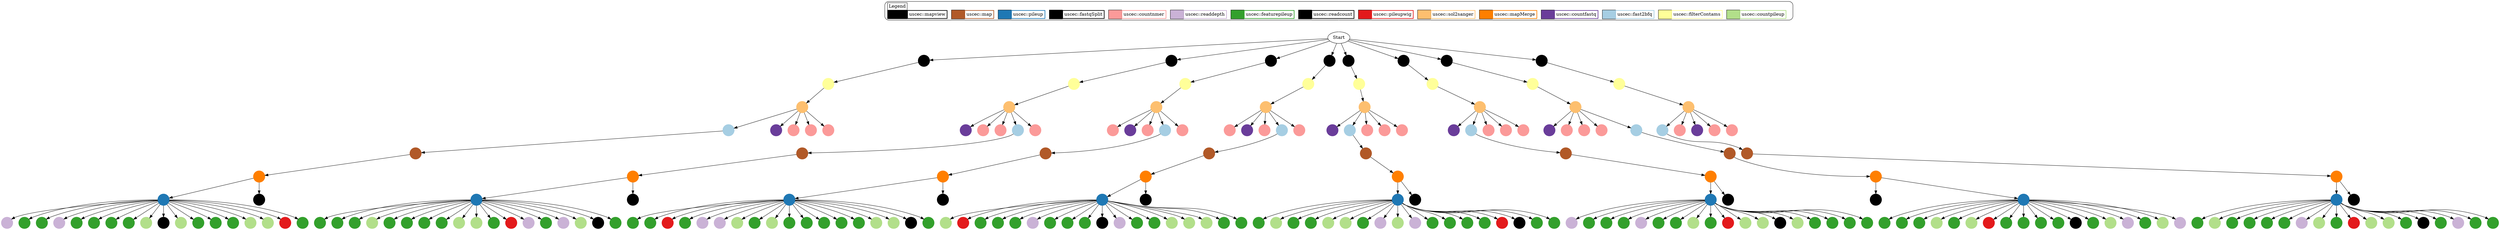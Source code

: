digraph g {
"fast2bfq_s_8_sequence.1.nocontam.fastq" [shape = "circle" style="filled" colorscheme="paired12" color=1 label = ""];
"pileup_ResultCount_300ABCAAXX_s_5.map" [shape = "circle" style="filled" colorscheme="paired12" color=2 label = ""];
"countpileup_ResultCount_300ABCAAXX_s_2.pileup.gz-chonly" [shape = "circle" style="filled" colorscheme="paired12" color=3 label = ""];
"pileup_ResultCount_300ABCAAXX_s_8.map" [shape = "circle" style="filled" colorscheme="paired12" color=2 label = ""];
"featurepileup_300ABCAAXX8kg-exon11000" [shape = "circle" style="filled" colorscheme="paired12" color=4 label = ""];
"featurepileup_300ABCAAXX6Ku2008-Ring1B11000" [shape = "circle" style="filled" colorscheme="paired12" color=4 label = ""];
"countnmer_300ABCAAXX83" [shape = "circle" style="filled" colorscheme="paired12" color=5 label = ""];
"featurepileup_300ABCAAXX3kim2007-ctcf11000" [shape = "circle" style="filled" colorscheme="paired12" color=4 label = ""];
"featurepileup_300ABCAAXX5kim2007-ctcf11000" [shape = "circle" style="filled" colorscheme="paired12" color=4 label = ""];
"pileupwig_300ABCAAXX21600" [shape = "circle" style="filled" colorscheme="paired12" color=6 label = ""];
"sol2sanger_s_8_sequence.1.nocontam.txt" [shape = "circle" style="filled" colorscheme="paired12" color=7 label = ""];
"mapMerge_300ABCAAXX5" [shape = "circle" style="filled" colorscheme="paired12" color=8 label = ""];
"readdepth_300ABCAAXX115000" [shape = "circle" style="filled" colorscheme="paired12" color=9 label = ""];
"featurepileup_300ABCAAXX4Ku2008-Ring1B11000" [shape = "circle" style="filled" colorscheme="paired12" color=4 label = ""];
"countfastq_300ABCAAXX8" [shape = "circle" style="filled" colorscheme="paired12" color=10 label = ""];
"featurepileup_300ABCAAXX5kg-tssNoncgi11000" [shape = "circle" style="filled" colorscheme="paired12" color=4 label = ""];
"filterContams_s_2_sequence.1.txt" [shape = "circle" style="filled" colorscheme="paired12" color=11 label = ""];
"readdepth_300ABCAAXX705000" [shape = "circle" style="filled" colorscheme="paired12" color=9 label = ""];
"map_s_4_sequence.1.nocontam.bfq" [shape = "circle" style="filled" colorscheme="paired12" color=12 label = ""];
"fast2bfq_s_7_sequence.1.nocontam.fastq" [shape = "circle" style="filled" colorscheme="paired12" color=1 label = ""];
"countfastq_300ABCAAXX5" [shape = "circle" style="filled" colorscheme="paired12" color=10 label = ""];
"featurepileup_300ABCAAXX3Ku2008-Ring1B11000" [shape = "circle" style="filled" colorscheme="paired12" color=4 label = ""];
"countnmer_300ABCAAXX53" [shape = "circle" style="filled" colorscheme="paired12" color=5 label = ""];
"filterContams_s_6_sequence.1.txt" [shape = "circle" style="filled" colorscheme="paired12" color=11 label = ""];
"countnmer_300ABCAAXX23" [shape = "circle" style="filled" colorscheme="paired12" color=5 label = ""];
"featurepileup_300ABCAAXX6TJGG-exonNoTss11000" [shape = "circle" style="filled" colorscheme="paired12" color=4 label = ""];
"featurepileup_300ABCAAXX6kg-tssCgi11000" [shape = "circle" style="filled" colorscheme="paired12" color=4 label = ""];
"countnmer_300ABCAAXX310" [shape = "circle" style="filled" colorscheme="paired12" color=5 label = ""];
"countfastq_300ABCAAXX6" [shape = "circle" style="filled" colorscheme="paired12" color=10 label = ""];
"countpileup_ResultCount_300ABCAAXX_s_6.pileup.gz-cgonly" [shape = "circle" style="filled" colorscheme="paired12" color=3 label = ""];
"fastqSpit_s_7_sequence.txt" [shape = "circle" style="filled" colorscheme="paired12" color=13 label = ""];
"featurepileup_300ABCAAXX5TJGG-exonNoTss11000" [shape = "circle" style="filled" colorscheme="paired12" color=4 label = ""];
"featurepileup_300ABCAAXX6kim2007-ctcf11000" [shape = "circle" style="filled" colorscheme="paired12" color=4 label = ""];
"fastqSpit_s_5_sequence.txt" [shape = "circle" style="filled" colorscheme="paired12" color=13 label = ""];
"countpileup_ResultCount_300ABCAAXX_s_8.pileup.gz-refComposition" [shape = "circle" style="filled" colorscheme="paired12" color=3 label = ""];
"countpileup_ResultCount_300ABCAAXX_s_5.pileup.gz-refComposition" [shape = "circle" style="filled" colorscheme="paired12" color=3 label = ""];
"countnmer_300ABCAAXX55" [shape = "circle" style="filled" colorscheme="paired12" color=5 label = ""];
"map_s_8_sequence.1.nocontam.bfq" [shape = "circle" style="filled" colorscheme="paired12" color=12 label = ""];
"countpileup_ResultCount_300ABCAAXX_s_4.pileup.gz-refComposition" [shape = "circle" style="filled" colorscheme="paired12" color=3 label = ""];
"mapview_ResultCount_300ABCAAXX_s_8.map" [shape = "circle" style="filled" colorscheme="paired12" color=14 label = ""];
"featurepileup_300ABCAAXX7kg-exon11000" [shape = "circle" style="filled" colorscheme="paired12" color=4 label = ""];
"fastqSpit_s_3_sequence.txt" [shape = "circle" style="filled" colorscheme="paired12" color=13 label = ""];
"featurepileup_300ABCAAXX1kim2007-ctcf11000" [shape = "circle" style="filled" colorscheme="paired12" color=4 label = ""];
"countpileup_ResultCount_300ABCAAXX_s_6.pileup.gz-refComposition" [shape = "circle" style="filled" colorscheme="paired12" color=3 label = ""];
"featurepileup_300ABCAAXX1kg-exon11000" [shape = "circle" style="filled" colorscheme="paired12" color=4 label = ""];
"featurepileup_300ABCAAXX7kg-tssNoncgi11000" [shape = "circle" style="filled" colorscheme="paired12" color=4 label = ""];
"featurepileup_300ABCAAXX8RepeatMaskerSINE11000" [shape = "circle" style="filled" colorscheme="paired12" color=4 label = ""];
"featurepileup_300ABCAAXX4guelen2008-LADs11000" [shape = "circle" style="filled" colorscheme="paired12" color=4 label = ""];
"featurepileup_300ABCAAXX1Ku2008-H3K2711000" [shape = "circle" style="filled" colorscheme="paired12" color=4 label = ""];
"pileupwig_300ABCAAXX61600" [shape = "circle" style="filled" colorscheme="paired12" color=6 label = ""];
"map_s_3_sequence.1.nocontam.bfq" [shape = "circle" style="filled" colorscheme="paired12" color=12 label = ""];
"filterContams_s_5_sequence.1.txt" [shape = "circle" style="filled" colorscheme="paired12" color=11 label = ""];
"countfastq_300ABCAAXX2" [shape = "circle" style="filled" colorscheme="paired12" color=10 label = ""];
"featurepileup_300ABCAAXX4kg-tssNoncgi11000" [shape = "circle" style="filled" colorscheme="paired12" color=4 label = ""];
"readdepth_300ABCAAXX105000" [shape = "circle" style="filled" colorscheme="paired12" color=9 label = ""];
"mapMerge_300ABCAAXX6" [shape = "circle" style="filled" colorscheme="paired12" color=8 label = ""];
"countnmer_300ABCAAXX85" [shape = "circle" style="filled" colorscheme="paired12" color=5 label = ""];
"pileup_ResultCount_300ABCAAXX_s_1.map" [shape = "circle" style="filled" colorscheme="paired12" color=2 label = ""];
"featurepileup_300ABCAAXX5Ku2008-H3K2711000" [shape = "circle" style="filled" colorscheme="paired12" color=4 label = ""];
"featurepileup_300ABCAAXX6kg-tssNoncgi11000" [shape = "circle" style="filled" colorscheme="paired12" color=4 label = ""];
"featurepileup_300ABCAAXX8kim2007-ctcf11000" [shape = "circle" style="filled" colorscheme="paired12" color=4 label = ""];
"featurepileup_300ABCAAXX1RepeatMaskerLINE11000" [shape = "circle" style="filled" colorscheme="paired12" color=4 label = ""];
"countfastq_300ABCAAXX1" [shape = "circle" style="filled" colorscheme="paired12" color=10 label = ""];
"pileupwig_300ABCAAXX31600" [shape = "circle" style="filled" colorscheme="paired12" color=6 label = ""];
"featurepileup_300ABCAAXX5RepeatMaskerLINE11000" [shape = "circle" style="filled" colorscheme="paired12" color=4 label = ""];
"map_s_7_sequence.1.nocontam.bfq" [shape = "circle" style="filled" colorscheme="paired12" color=12 label = ""];
"featurepileup_300ABCAAXX8kg-tssCgi11000" [shape = "circle" style="filled" colorscheme="paired12" color=4 label = ""];
"countpileup_ResultCount_300ABCAAXX_s_4.pileup.gz-chonly" [shape = "circle" style="filled" colorscheme="paired12" color=3 label = ""];
"countfastq_300ABCAAXX3" [shape = "circle" style="filled" colorscheme="paired12" color=10 label = ""];
"mapview_ResultCount_300ABCAAXX_s_5.map" [shape = "circle" style="filled" colorscheme="paired12" color=14 label = ""];
"countfastq_300ABCAAXX4" [shape = "circle" style="filled" colorscheme="paired12" color=10 label = ""];
"featurepileup_300ABCAAXX2kg-tssCgi11000" [shape = "circle" style="filled" colorscheme="paired12" color=4 label = ""];
"featurepileup_300ABCAAXX5kg-exon11000" [shape = "circle" style="filled" colorscheme="paired12" color=4 label = ""];
"featurepileup_300ABCAAXX3kg-tssNoncgi11000" [shape = "circle" style="filled" colorscheme="paired12" color=4 label = ""];
"pileup_ResultCount_300ABCAAXX_s_7.map" [shape = "circle" style="filled" colorscheme="paired12" color=2 label = ""];
"readdepth_300ABCAAXX715000" [shape = "circle" style="filled" colorscheme="paired12" color=9 label = ""];
"pileup_ResultCount_300ABCAAXX_s_2.map" [shape = "circle" style="filled" colorscheme="paired12" color=2 label = ""];
"fast2bfq_s_5_sequence.1.nocontam.fastq" [shape = "circle" style="filled" colorscheme="paired12" color=1 label = ""];
"sol2sanger_s_5_sequence.1.nocontam.txt" [shape = "circle" style="filled" colorscheme="paired12" color=7 label = ""];
"featurepileup_300ABCAAXX8guelen2008-LADs11000" [shape = "circle" style="filled" colorscheme="paired12" color=4 label = ""];
"countnmer_300ABCAAXX610" [shape = "circle" style="filled" colorscheme="paired12" color=5 label = ""];
"featurepileup_300ABCAAXX5kg-tssCgi11000" [shape = "circle" style="filled" colorscheme="paired12" color=4 label = ""];
"readdepth_300ABCAAXX805000" [shape = "circle" style="filled" colorscheme="paired12" color=9 label = ""];
"countnmer_300ABCAAXX25" [shape = "circle" style="filled" colorscheme="paired12" color=5 label = ""];
"countpileup_ResultCount_300ABCAAXX_s_5.pileup.gz" [shape = "circle" style="filled" colorscheme="paired12" color=3 label = ""];
"featurepileup_300ABCAAXX2kg-exon11000" [shape = "circle" style="filled" colorscheme="paired12" color=4 label = ""];
"featurepileup_300ABCAAXX1kg-tssNoncgi11000" [shape = "circle" style="filled" colorscheme="paired12" color=4 label = ""];
"countpileup_ResultCount_300ABCAAXX_s_5.pileup.gz-cgonly" [shape = "circle" style="filled" colorscheme="paired12" color=3 label = ""];
"countpileup_ResultCount_300ABCAAXX_s_1.pileup.gz-refComposition" [shape = "circle" style="filled" colorscheme="paired12" color=3 label = ""];
"fastqSpit_s_2_sequence.txt" [shape = "circle" style="filled" colorscheme="paired12" color=13 label = ""];
"featurepileup_300ABCAAXX1kg-tssCgi11000" [shape = "circle" style="filled" colorscheme="paired12" color=4 label = ""];
"countpileup_ResultCount_300ABCAAXX_s_4.pileup.gz" [shape = "circle" style="filled" colorscheme="paired12" color=3 label = ""];
"featurepileup_300ABCAAXX5guelen2008-LADs11000" [shape = "circle" style="filled" colorscheme="paired12" color=4 label = ""];
"mapMerge_300ABCAAXX1" [shape = "circle" style="filled" colorscheme="paired12" color=8 label = ""];
"filterContams_s_4_sequence.1.txt" [shape = "circle" style="filled" colorscheme="paired12" color=11 label = ""];
"pileup_ResultCount_300ABCAAXX_s_3.map" [shape = "circle" style="filled" colorscheme="paired12" color=2 label = ""];
"readdepth_300ABCAAXX315000" [shape = "circle" style="filled" colorscheme="paired12" color=9 label = ""];
"pileupwig_300ABCAAXX11600" [shape = "circle" style="filled" colorscheme="paired12" color=6 label = ""];
"featurepileup_300ABCAAXX2TJGG-exonNoTss11000" [shape = "circle" style="filled" colorscheme="paired12" color=4 label = ""];
"countfastq_300ABCAAXX7" [shape = "circle" style="filled" colorscheme="paired12" color=10 label = ""];
"countnmer_300ABCAAXX710" [shape = "circle" style="filled" colorscheme="paired12" color=5 label = ""];
"readdepth_300ABCAAXX215000" [shape = "circle" style="filled" colorscheme="paired12" color=9 label = ""];
"readdepth_300ABCAAXX305000" [shape = "circle" style="filled" colorscheme="paired12" color=9 label = ""];
"filterContams_s_8_sequence.1.txt" [shape = "circle" style="filled" colorscheme="paired12" color=11 label = ""];
"featurepileup_300ABCAAXX7kim2007-ctcf11000" [shape = "circle" style="filled" colorscheme="paired12" color=4 label = ""];
"fast2bfq_s_1_sequence.1.nocontam.fastq" [shape = "circle" style="filled" colorscheme="paired12" color=1 label = ""];
"mapMerge_300ABCAAXX2" [shape = "circle" style="filled" colorscheme="paired12" color=8 label = ""];
"map_s_1_sequence.1.nocontam.bfq" [shape = "circle" style="filled" colorscheme="paired12" color=12 label = ""];
"featurepileup_300ABCAAXX4kg-exon11000" [shape = "circle" style="filled" colorscheme="paired12" color=4 label = ""];
"readdepth_300ABCAAXX405000" [shape = "circle" style="filled" colorscheme="paired12" color=9 label = ""];
"featurepileup_300ABCAAXX2guelen2008-LADs11000" [shape = "circle" style="filled" colorscheme="paired12" color=4 label = ""];
"fastqSpit_s_4_sequence.txt" [shape = "circle" style="filled" colorscheme="paired12" color=13 label = ""];
"featurepileup_300ABCAAXX2RepeatMaskerSINE11000" [shape = "circle" style="filled" colorscheme="paired12" color=4 label = ""];
"featurepileup_300ABCAAXX2Ku2008-H3K2711000" [shape = "circle" style="filled" colorscheme="paired12" color=4 label = ""];
"pileupwig_300ABCAAXX51600" [shape = "circle" style="filled" colorscheme="paired12" color=6 label = ""];
"featurepileup_300ABCAAXX7Ku2008-Ring1B11000" [shape = "circle" style="filled" colorscheme="paired12" color=4 label = ""];
"countnmer_300ABCAAXX510" [shape = "circle" style="filled" colorscheme="paired12" color=5 label = ""];
"featurepileup_300ABCAAXX7guelen2008-LADs11000" [shape = "circle" style="filled" colorscheme="paired12" color=4 label = ""];
"readdepth_300ABCAAXX515000" [shape = "circle" style="filled" colorscheme="paired12" color=9 label = ""];
"featurepileup_300ABCAAXX5Ku2008-Ring1B11000" [shape = "circle" style="filled" colorscheme="paired12" color=4 label = ""];
"countnmer_300ABCAAXX65" [shape = "circle" style="filled" colorscheme="paired12" color=5 label = ""];
"countpileup_ResultCount_300ABCAAXX_s_8.pileup.gz-cgonly" [shape = "circle" style="filled" colorscheme="paired12" color=3 label = ""];
"fastqSpit_s_1_sequence.txt" [shape = "circle" style="filled" colorscheme="paired12" color=13 label = ""];
"countnmer_300ABCAAXX110" [shape = "circle" style="filled" colorscheme="paired12" color=5 label = ""];
"fast2bfq_s_4_sequence.1.nocontam.fastq" [shape = "circle" style="filled" colorscheme="paired12" color=1 label = ""];
"mapview_ResultCount_300ABCAAXX_s_6.map" [shape = "circle" style="filled" colorscheme="paired12" color=14 label = ""];
"countnmer_300ABCAAXX73" [shape = "circle" style="filled" colorscheme="paired12" color=5 label = ""];
"countnmer_300ABCAAXX15" [shape = "circle" style="filled" colorscheme="paired12" color=5 label = ""];
"countpileup_ResultCount_300ABCAAXX_s_1.pileup.gz-cgonly" [shape = "circle" style="filled" colorscheme="paired12" color=3 label = ""];
"countpileup_ResultCount_300ABCAAXX_s_1.pileup.gz-chonly" [shape = "circle" style="filled" colorscheme="paired12" color=3 label = ""];
"featurepileup_300ABCAAXX7kg-tssCgi11000" [shape = "circle" style="filled" colorscheme="paired12" color=4 label = ""];
"countpileup_ResultCount_300ABCAAXX_s_3.pileup.gz-refComposition" [shape = "circle" style="filled" colorscheme="paired12" color=3 label = ""];
"readcount_300ABCAAXX2" [shape = "circle" style="filled" colorscheme="paired12" color=15 label = ""];
"readcount_300ABCAAXX1" [shape = "circle" style="filled" colorscheme="paired12" color=15 label = ""];
"countpileup_ResultCount_300ABCAAXX_s_4.pileup.gz-cgonly" [shape = "circle" style="filled" colorscheme="paired12" color=3 label = ""];
"mapMerge_300ABCAAXX3" [shape = "circle" style="filled" colorscheme="paired12" color=8 label = ""];
"readdepth_300ABCAAXX415000" [shape = "circle" style="filled" colorscheme="paired12" color=9 label = ""];
"countnmer_300ABCAAXX63" [shape = "circle" style="filled" colorscheme="paired12" color=5 label = ""];
"countnmer_300ABCAAXX45" [shape = "circle" style="filled" colorscheme="paired12" color=5 label = ""];
"featurepileup_300ABCAAXX6kg-exon11000" [shape = "circle" style="filled" colorscheme="paired12" color=4 label = ""];
"featurepileup_300ABCAAXX4kg-tssCgi11000" [shape = "circle" style="filled" colorscheme="paired12" color=4 label = ""];
"readdepth_300ABCAAXX205000" [shape = "circle" style="filled" colorscheme="paired12" color=9 label = ""];
"fast2bfq_s_6_sequence.1.nocontam.fastq" [shape = "circle" style="filled" colorscheme="paired12" color=1 label = ""];
"countnmer_300ABCAAXX75" [shape = "circle" style="filled" colorscheme="paired12" color=5 label = ""];
"featurepileup_300ABCAAXX3TJGG-exonNoTss11000" [shape = "circle" style="filled" colorscheme="paired12" color=4 label = ""];
"countnmer_300ABCAAXX810" [shape = "circle" style="filled" colorscheme="paired12" color=5 label = ""];
"featurepileup_300ABCAAXX8Ku2008-Ring1B11000" [shape = "circle" style="filled" colorscheme="paired12" color=4 label = ""];
"pileup_ResultCount_300ABCAAXX_s_4.map" [shape = "circle" style="filled" colorscheme="paired12" color=2 label = ""];
"countpileup_ResultCount_300ABCAAXX_s_7.pileup.gz" [shape = "circle" style="filled" colorscheme="paired12" color=3 label = ""];
"pileup_ResultCount_300ABCAAXX_s_6.map" [shape = "circle" style="filled" colorscheme="paired12" color=2 label = ""];
"countpileup_ResultCount_300ABCAAXX_s_3.pileup.gz" [shape = "circle" style="filled" colorscheme="paired12" color=3 label = ""];
"pileupwig_300ABCAAXX81600" [shape = "circle" style="filled" colorscheme="paired12" color=6 label = ""];
"countnmer_300ABCAAXX13" [shape = "circle" style="filled" colorscheme="paired12" color=5 label = ""];
"featurepileup_300ABCAAXX2kg-tssNoncgi11000" [shape = "circle" style="filled" colorscheme="paired12" color=4 label = ""];
"featurepileup_300ABCAAXX4Ku2008-H3K2711000" [shape = "circle" style="filled" colorscheme="paired12" color=4 label = ""];
"countpileup_ResultCount_300ABCAAXX_s_1.pileup.gz" [shape = "circle" style="filled" colorscheme="paired12" color=3 label = ""];
"map_s_5_sequence.1.nocontam.bfq" [shape = "circle" style="filled" colorscheme="paired12" color=12 label = ""];
"featurepileup_300ABCAAXX2kim2007-ctcf11000" [shape = "circle" style="filled" colorscheme="paired12" color=4 label = ""];
"featurepileup_300ABCAAXX4kim2007-ctcf11000" [shape = "circle" style="filled" colorscheme="paired12" color=4 label = ""];
"sol2sanger_s_7_sequence.1.nocontam.txt" [shape = "circle" style="filled" colorscheme="paired12" color=7 label = ""];
"featurepileup_300ABCAAXX6guelen2008-LADs11000" [shape = "circle" style="filled" colorscheme="paired12" color=4 label = ""];
"countpileup_ResultCount_300ABCAAXX_s_8.pileup.gz" [shape = "circle" style="filled" colorscheme="paired12" color=3 label = ""];
"countnmer_300ABCAAXX43" [shape = "circle" style="filled" colorscheme="paired12" color=5 label = ""];
"countpileup_ResultCount_300ABCAAXX_s_2.pileup.gz" [shape = "circle" style="filled" colorscheme="paired12" color=3 label = ""];
"readcount_300ABCAAXX7" [shape = "circle" style="filled" colorscheme="paired12" color=15 label = ""];
"countpileup_ResultCount_300ABCAAXX_s_7.pileup.gz-refComposition" [shape = "circle" style="filled" colorscheme="paired12" color=3 label = ""];
"featurepileup_300ABCAAXX7RepeatMaskerSINE11000" [shape = "circle" style="filled" colorscheme="paired12" color=4 label = ""];
"featurepileup_300ABCAAXX4TJGG-exonNoTss11000" [shape = "circle" style="filled" colorscheme="paired12" color=4 label = ""];
"featurepileup_300ABCAAXX3RepeatMaskerSINE11000" [shape = "circle" style="filled" colorscheme="paired12" color=4 label = ""];
"mapview_ResultCount_300ABCAAXX_s_1.map" [shape = "circle" style="filled" colorscheme="paired12" color=14 label = ""];
"mapview_ResultCount_300ABCAAXX_s_2.map" [shape = "circle" style="filled" colorscheme="paired12" color=14 label = ""];
"sol2sanger_s_1_sequence.1.nocontam.txt" [shape = "circle" style="filled" colorscheme="paired12" color=7 label = ""];
"featurepileup_300ABCAAXX1TJGG-exonNoTss11000" [shape = "circle" style="filled" colorscheme="paired12" color=4 label = ""];
"featurepileup_300ABCAAXX3kg-exon11000" [shape = "circle" style="filled" colorscheme="paired12" color=4 label = ""];
"countpileup_ResultCount_300ABCAAXX_s_8.pileup.gz-chonly" [shape = "circle" style="filled" colorscheme="paired12" color=3 label = ""];
"mapMerge_300ABCAAXX4" [shape = "circle" style="filled" colorscheme="paired12" color=8 label = ""];
"featurepileup_300ABCAAXX6RepeatMaskerLINE11000" [shape = "circle" style="filled" colorscheme="paired12" color=4 label = ""];
"readcount_300ABCAAXX6" [shape = "circle" style="filled" colorscheme="paired12" color=15 label = ""];
"countnmer_300ABCAAXX410" [shape = "circle" style="filled" colorscheme="paired12" color=5 label = ""];
"featurepileup_300ABCAAXX8TJGG-exonNoTss11000" [shape = "circle" style="filled" colorscheme="paired12" color=4 label = ""];
"filterContams_s_3_sequence.1.txt" [shape = "circle" style="filled" colorscheme="paired12" color=11 label = ""];
"mapview_ResultCount_300ABCAAXX_s_4.map" [shape = "circle" style="filled" colorscheme="paired12" color=14 label = ""];
"map_s_6_sequence.1.nocontam.bfq" [shape = "circle" style="filled" colorscheme="paired12" color=12 label = ""];
"pileupwig_300ABCAAXX41600" [shape = "circle" style="filled" colorscheme="paired12" color=6 label = ""];
"countnmer_300ABCAAXX35" [shape = "circle" style="filled" colorscheme="paired12" color=5 label = ""];
"featurepileup_300ABCAAXX3guelen2008-LADs11000" [shape = "circle" style="filled" colorscheme="paired12" color=4 label = ""];
"map_s_2_sequence.1.nocontam.bfq" [shape = "circle" style="filled" colorscheme="paired12" color=12 label = ""];
"readcount_300ABCAAXX8" [shape = "circle" style="filled" colorscheme="paired12" color=15 label = ""];
"featurepileup_300ABCAAXX1RepeatMaskerSINE11000" [shape = "circle" style="filled" colorscheme="paired12" color=4 label = ""];
"countpileup_ResultCount_300ABCAAXX_s_2.pileup.gz-refComposition" [shape = "circle" style="filled" colorscheme="paired12" color=3 label = ""];
"featurepileup_300ABCAAXX6Ku2008-H3K2711000" [shape = "circle" style="filled" colorscheme="paired12" color=4 label = ""];
"countpileup_ResultCount_300ABCAAXX_s_2.pileup.gz-cgonly" [shape = "circle" style="filled" colorscheme="paired12" color=3 label = ""];
"sol2sanger_s_6_sequence.1.nocontam.txt" [shape = "circle" style="filled" colorscheme="paired12" color=7 label = ""];
"countpileup_ResultCount_300ABCAAXX_s_6.pileup.gz-chonly" [shape = "circle" style="filled" colorscheme="paired12" color=3 label = ""];
"mapMerge_300ABCAAXX7" [shape = "circle" style="filled" colorscheme="paired12" color=8 label = ""];
"featurepileup_300ABCAAXX1Ku2008-Ring1B11000" [shape = "circle" style="filled" colorscheme="paired12" color=4 label = ""];
"fast2bfq_s_2_sequence.1.nocontam.fastq" [shape = "circle" style="filled" colorscheme="paired12" color=1 label = ""];
"mapMerge_300ABCAAXX8" [shape = "circle" style="filled" colorscheme="paired12" color=8 label = ""];
"readdepth_300ABCAAXX505000" [shape = "circle" style="filled" colorscheme="paired12" color=9 label = ""];
"featurepileup_300ABCAAXX8Ku2008-H3K2711000" [shape = "circle" style="filled" colorscheme="paired12" color=4 label = ""];
"featurepileup_300ABCAAXX3kg-tssCgi11000" [shape = "circle" style="filled" colorscheme="paired12" color=4 label = ""];
"countnmer_300ABCAAXX210" [shape = "circle" style="filled" colorscheme="paired12" color=5 label = ""];
"fast2bfq_s_3_sequence.1.nocontam.fastq" [shape = "circle" style="filled" colorscheme="paired12" color=1 label = ""];
"readdepth_300ABCAAXX815000" [shape = "circle" style="filled" colorscheme="paired12" color=9 label = ""];
"readdepth_300ABCAAXX605000" [shape = "circle" style="filled" colorscheme="paired12" color=9 label = ""];
"featurepileup_300ABCAAXX3Ku2008-H3K2711000" [shape = "circle" style="filled" colorscheme="paired12" color=4 label = ""];
"countpileup_ResultCount_300ABCAAXX_s_3.pileup.gz-cgonly" [shape = "circle" style="filled" colorscheme="paired12" color=3 label = ""];
"countpileup_ResultCount_300ABCAAXX_s_5.pileup.gz-chonly" [shape = "circle" style="filled" colorscheme="paired12" color=3 label = ""];
"countnmer_300ABCAAXX33" [shape = "circle" style="filled" colorscheme="paired12" color=5 label = ""];
"sol2sanger_s_4_sequence.1.nocontam.txt" [shape = "circle" style="filled" colorscheme="paired12" color=7 label = ""];
"readcount_300ABCAAXX5" [shape = "circle" style="filled" colorscheme="paired12" color=15 label = ""];
"fastqSpit_s_6_sequence.txt" [shape = "circle" style="filled" colorscheme="paired12" color=13 label = ""];
"featurepileup_300ABCAAXX2RepeatMaskerLINE11000" [shape = "circle" style="filled" colorscheme="paired12" color=4 label = ""];
"featurepileup_300ABCAAXX7RepeatMaskerLINE11000" [shape = "circle" style="filled" colorscheme="paired12" color=4 label = ""];
"filterContams_s_7_sequence.1.txt" [shape = "circle" style="filled" colorscheme="paired12" color=11 label = ""];
"mapview_ResultCount_300ABCAAXX_s_7.map" [shape = "circle" style="filled" colorscheme="paired12" color=14 label = ""];
"featurepileup_300ABCAAXX6RepeatMaskerSINE11000" [shape = "circle" style="filled" colorscheme="paired12" color=4 label = ""];
"featurepileup_300ABCAAXX8kg-tssNoncgi11000" [shape = "circle" style="filled" colorscheme="paired12" color=4 label = ""];
"featurepileup_300ABCAAXX8RepeatMaskerLINE11000" [shape = "circle" style="filled" colorscheme="paired12" color=4 label = ""];
"countpileup_ResultCount_300ABCAAXX_s_6.pileup.gz" [shape = "circle" style="filled" colorscheme="paired12" color=3 label = ""];
"readcount_300ABCAAXX4" [shape = "circle" style="filled" colorscheme="paired12" color=15 label = ""];
"featurepileup_300ABCAAXX7Ku2008-H3K2711000" [shape = "circle" style="filled" colorscheme="paired12" color=4 label = ""];
"sol2sanger_s_2_sequence.1.nocontam.txt" [shape = "circle" style="filled" colorscheme="paired12" color=7 label = ""];
"fastqSpit_s_8_sequence.txt" [shape = "circle" style="filled" colorscheme="paired12" color=13 label = ""];
"countpileup_ResultCount_300ABCAAXX_s_7.pileup.gz-cgonly" [shape = "circle" style="filled" colorscheme="paired12" color=3 label = ""];
"filterContams_s_1_sequence.1.txt" [shape = "circle" style="filled" colorscheme="paired12" color=11 label = ""];
"countpileup_ResultCount_300ABCAAXX_s_3.pileup.gz-chonly" [shape = "circle" style="filled" colorscheme="paired12" color=3 label = ""];
"countpileup_ResultCount_300ABCAAXX_s_7.pileup.gz-chonly" [shape = "circle" style="filled" colorscheme="paired12" color=3 label = ""];
"pileupwig_300ABCAAXX71600" [shape = "circle" style="filled" colorscheme="paired12" color=6 label = ""];
"readcount_300ABCAAXX3" [shape = "circle" style="filled" colorscheme="paired12" color=15 label = ""];
"featurepileup_300ABCAAXX2Ku2008-Ring1B11000" [shape = "circle" style="filled" colorscheme="paired12" color=4 label = ""];
"featurepileup_300ABCAAXX3RepeatMaskerLINE11000" [shape = "circle" style="filled" colorscheme="paired12" color=4 label = ""];
"sol2sanger_s_3_sequence.1.nocontam.txt" [shape = "circle" style="filled" colorscheme="paired12" color=7 label = ""];
"readdepth_300ABCAAXX615000" [shape = "circle" style="filled" colorscheme="paired12" color=9 label = ""];
"featurepileup_300ABCAAXX4RepeatMaskerLINE11000" [shape = "circle" style="filled" colorscheme="paired12" color=4 label = ""];
"mapview_ResultCount_300ABCAAXX_s_3.map" [shape = "circle" style="filled" colorscheme="paired12" color=14 label = ""];
"featurepileup_300ABCAAXX1guelen2008-LADs11000" [shape = "circle" style="filled" colorscheme="paired12" color=4 label = ""];
"featurepileup_300ABCAAXX4RepeatMaskerSINE11000" [shape = "circle" style="filled" colorscheme="paired12" color=4 label = ""];
"featurepileup_300ABCAAXX5RepeatMaskerSINE11000" [shape = "circle" style="filled" colorscheme="paired12" color=4 label = ""];
"featurepileup_300ABCAAXX7TJGG-exonNoTss11000" [shape = "circle" style="filled" colorscheme="paired12" color=4 label = ""];
"Legend" [
shape = "Mrecord" colorscheme="paired12"label =<<table border="0" cellborder="0" cellspacing="0" cellpadding="4"><tr><td bgcolor="white"><font color="black">Legend</font></td></tr><tr><td align="left" bgcolor="14" border="2" color="14">      </td><td align="left" border="2" color="14"><font>uscec::mapview</font></td><td> </td><td align="left" bgcolor="12" border="2" color="12">      </td><td align="left" border="2" color="12"><font>uscec::map</font></td><td> </td><td align="left" bgcolor="2" border="2" color="2">      </td><td align="left" border="2" color="2"><font>uscec::pileup</font></td><td> </td><td align="left" bgcolor="13" border="2" color="13">      </td><td align="left" border="2" color="13"><font>uscec::fastqSplit</font></td><td> </td><td align="left" bgcolor="5" border="2" color="5">      </td><td align="left" border="2" color="5"><font>uscec::countnmer</font></td><td> </td><td align="left" bgcolor="9" border="2" color="9">      </td><td align="left" border="2" color="9"><font>uscec::readdepth</font></td><td> </td><td align="left" bgcolor="4" border="2" color="4">      </td><td align="left" border="2" color="4"><font>uscec::featurepileup</font></td><td> </td><td align="left" bgcolor="15" border="2" color="15">      </td><td align="left" border="2" color="15"><font>uscec::readcount</font></td><td> </td><td align="left" bgcolor="6" border="2" color="6">      </td><td align="left" border="2" color="6"><font>uscec::pileupwig</font></td><td> </td><td align="left" bgcolor="7" border="2" color="7">      </td><td align="left" border="2" color="7"><font>uscec::sol2sanger</font></td><td> </td><td align="left" bgcolor="8" border="2" color="8">      </td><td align="left" border="2" color="8"><font>uscec::mapMerge</font></td><td> </td><td align="left" bgcolor="10" border="2" color="10">      </td><td align="left" border="2" color="10"><font>uscec::countfastq</font></td><td> </td><td align="left" bgcolor="1" border="2" color="1">      </td><td align="left" border="2" color="1"><font>uscec::fast2bfq</font></td><td> </td><td align="left" bgcolor="11" border="2" color="11">      </td><td align="left" border="2" color="11"><font>uscec::filterContams</font></td><td> </td><td align="left" bgcolor="3" border="2" color="3">      </td><td align="left" border="2" color="3"><font>uscec::countpileup</font></td><td> </td></tr></table>> ];
"fast2bfq_s_8_sequence.1.nocontam.fastq" -> "map_s_8_sequence.1.nocontam.bfq"
"pileup_ResultCount_300ABCAAXX_s_5.map" -> "countpileup_ResultCount_300ABCAAXX_s_5.pileup.gz"
"pileup_ResultCount_300ABCAAXX_s_5.map" -> "countpileup_ResultCount_300ABCAAXX_s_5.pileup.gz-cgonly"
"pileup_ResultCount_300ABCAAXX_s_5.map" -> "countpileup_ResultCount_300ABCAAXX_s_5.pileup.gz-chonly"
"pileup_ResultCount_300ABCAAXX_s_5.map" -> "countpileup_ResultCount_300ABCAAXX_s_5.pileup.gz-refComposition"
"pileup_ResultCount_300ABCAAXX_s_5.map" -> "featurepileup_300ABCAAXX5Ku2008-H3K2711000"
"pileup_ResultCount_300ABCAAXX_s_5.map" -> "featurepileup_300ABCAAXX5Ku2008-Ring1B11000"
"pileup_ResultCount_300ABCAAXX_s_5.map" -> "featurepileup_300ABCAAXX5RepeatMaskerLINE11000"
"pileup_ResultCount_300ABCAAXX_s_5.map" -> "featurepileup_300ABCAAXX5RepeatMaskerSINE11000"
"pileup_ResultCount_300ABCAAXX_s_5.map" -> "featurepileup_300ABCAAXX5TJGG-exonNoTss11000"
"pileup_ResultCount_300ABCAAXX_s_5.map" -> "featurepileup_300ABCAAXX5guelen2008-LADs11000"
"pileup_ResultCount_300ABCAAXX_s_5.map" -> "featurepileup_300ABCAAXX5kg-exon11000"
"pileup_ResultCount_300ABCAAXX_s_5.map" -> "featurepileup_300ABCAAXX5kg-tssCgi11000"
"pileup_ResultCount_300ABCAAXX_s_5.map" -> "featurepileup_300ABCAAXX5kg-tssNoncgi11000"
"pileup_ResultCount_300ABCAAXX_s_5.map" -> "featurepileup_300ABCAAXX5kim2007-ctcf11000"
"pileup_ResultCount_300ABCAAXX_s_5.map" -> "pileupwig_300ABCAAXX51600"
"pileup_ResultCount_300ABCAAXX_s_5.map" -> "readcount_300ABCAAXX5"
"pileup_ResultCount_300ABCAAXX_s_5.map" -> "readdepth_300ABCAAXX505000"
"pileup_ResultCount_300ABCAAXX_s_5.map" -> "readdepth_300ABCAAXX515000"
"pileup_ResultCount_300ABCAAXX_s_8.map" -> "countpileup_ResultCount_300ABCAAXX_s_8.pileup.gz"
"pileup_ResultCount_300ABCAAXX_s_8.map" -> "countpileup_ResultCount_300ABCAAXX_s_8.pileup.gz-cgonly"
"pileup_ResultCount_300ABCAAXX_s_8.map" -> "countpileup_ResultCount_300ABCAAXX_s_8.pileup.gz-chonly"
"pileup_ResultCount_300ABCAAXX_s_8.map" -> "countpileup_ResultCount_300ABCAAXX_s_8.pileup.gz-refComposition"
"pileup_ResultCount_300ABCAAXX_s_8.map" -> "featurepileup_300ABCAAXX8Ku2008-H3K2711000"
"pileup_ResultCount_300ABCAAXX_s_8.map" -> "featurepileup_300ABCAAXX8Ku2008-Ring1B11000"
"pileup_ResultCount_300ABCAAXX_s_8.map" -> "featurepileup_300ABCAAXX8RepeatMaskerLINE11000"
"pileup_ResultCount_300ABCAAXX_s_8.map" -> "featurepileup_300ABCAAXX8RepeatMaskerSINE11000"
"pileup_ResultCount_300ABCAAXX_s_8.map" -> "featurepileup_300ABCAAXX8TJGG-exonNoTss11000"
"pileup_ResultCount_300ABCAAXX_s_8.map" -> "featurepileup_300ABCAAXX8guelen2008-LADs11000"
"pileup_ResultCount_300ABCAAXX_s_8.map" -> "featurepileup_300ABCAAXX8kg-exon11000"
"pileup_ResultCount_300ABCAAXX_s_8.map" -> "featurepileup_300ABCAAXX8kg-tssCgi11000"
"pileup_ResultCount_300ABCAAXX_s_8.map" -> "featurepileup_300ABCAAXX8kg-tssNoncgi11000"
"pileup_ResultCount_300ABCAAXX_s_8.map" -> "featurepileup_300ABCAAXX8kim2007-ctcf11000"
"pileup_ResultCount_300ABCAAXX_s_8.map" -> "pileupwig_300ABCAAXX81600"
"pileup_ResultCount_300ABCAAXX_s_8.map" -> "readcount_300ABCAAXX8"
"pileup_ResultCount_300ABCAAXX_s_8.map" -> "readdepth_300ABCAAXX805000"
"pileup_ResultCount_300ABCAAXX_s_8.map" -> "readdepth_300ABCAAXX815000"
"sol2sanger_s_8_sequence.1.nocontam.txt" -> "countfastq_300ABCAAXX8"
"sol2sanger_s_8_sequence.1.nocontam.txt" -> "countnmer_300ABCAAXX810"
"sol2sanger_s_8_sequence.1.nocontam.txt" -> "countnmer_300ABCAAXX83"
"sol2sanger_s_8_sequence.1.nocontam.txt" -> "countnmer_300ABCAAXX85"
"sol2sanger_s_8_sequence.1.nocontam.txt" -> "fast2bfq_s_8_sequence.1.nocontam.fastq"
"mapMerge_300ABCAAXX5" -> "mapview_ResultCount_300ABCAAXX_s_5.map"
"mapMerge_300ABCAAXX5" -> "pileup_ResultCount_300ABCAAXX_s_5.map"
"filterContams_s_2_sequence.1.txt" -> "sol2sanger_s_2_sequence.1.nocontam.txt"
"map_s_4_sequence.1.nocontam.bfq" -> "mapMerge_300ABCAAXX4"
"fast2bfq_s_7_sequence.1.nocontam.fastq" -> "map_s_7_sequence.1.nocontam.bfq"
"filterContams_s_6_sequence.1.txt" -> "sol2sanger_s_6_sequence.1.nocontam.txt"
"fastqSpit_s_7_sequence.txt" -> "filterContams_s_7_sequence.1.txt"
"fastqSpit_s_5_sequence.txt" -> "filterContams_s_5_sequence.1.txt"
"map_s_8_sequence.1.nocontam.bfq" -> "mapMerge_300ABCAAXX8"
"fastqSpit_s_3_sequence.txt" -> "filterContams_s_3_sequence.1.txt"
"map_s_3_sequence.1.nocontam.bfq" -> "mapMerge_300ABCAAXX3"
"filterContams_s_5_sequence.1.txt" -> "sol2sanger_s_5_sequence.1.nocontam.txt"
"mapMerge_300ABCAAXX6" -> "mapview_ResultCount_300ABCAAXX_s_6.map"
"mapMerge_300ABCAAXX6" -> "pileup_ResultCount_300ABCAAXX_s_6.map"
"pileup_ResultCount_300ABCAAXX_s_1.map" -> "countpileup_ResultCount_300ABCAAXX_s_1.pileup.gz"
"pileup_ResultCount_300ABCAAXX_s_1.map" -> "countpileup_ResultCount_300ABCAAXX_s_1.pileup.gz-cgonly"
"pileup_ResultCount_300ABCAAXX_s_1.map" -> "countpileup_ResultCount_300ABCAAXX_s_1.pileup.gz-chonly"
"pileup_ResultCount_300ABCAAXX_s_1.map" -> "countpileup_ResultCount_300ABCAAXX_s_1.pileup.gz-refComposition"
"pileup_ResultCount_300ABCAAXX_s_1.map" -> "featurepileup_300ABCAAXX1Ku2008-H3K2711000"
"pileup_ResultCount_300ABCAAXX_s_1.map" -> "featurepileup_300ABCAAXX1Ku2008-Ring1B11000"
"pileup_ResultCount_300ABCAAXX_s_1.map" -> "featurepileup_300ABCAAXX1RepeatMaskerLINE11000"
"pileup_ResultCount_300ABCAAXX_s_1.map" -> "featurepileup_300ABCAAXX1RepeatMaskerSINE11000"
"pileup_ResultCount_300ABCAAXX_s_1.map" -> "featurepileup_300ABCAAXX1TJGG-exonNoTss11000"
"pileup_ResultCount_300ABCAAXX_s_1.map" -> "featurepileup_300ABCAAXX1guelen2008-LADs11000"
"pileup_ResultCount_300ABCAAXX_s_1.map" -> "featurepileup_300ABCAAXX1kg-exon11000"
"pileup_ResultCount_300ABCAAXX_s_1.map" -> "featurepileup_300ABCAAXX1kg-tssCgi11000"
"pileup_ResultCount_300ABCAAXX_s_1.map" -> "featurepileup_300ABCAAXX1kg-tssNoncgi11000"
"pileup_ResultCount_300ABCAAXX_s_1.map" -> "featurepileup_300ABCAAXX1kim2007-ctcf11000"
"pileup_ResultCount_300ABCAAXX_s_1.map" -> "pileupwig_300ABCAAXX11600"
"pileup_ResultCount_300ABCAAXX_s_1.map" -> "readcount_300ABCAAXX1"
"pileup_ResultCount_300ABCAAXX_s_1.map" -> "readdepth_300ABCAAXX105000"
"pileup_ResultCount_300ABCAAXX_s_1.map" -> "readdepth_300ABCAAXX115000"
"map_s_7_sequence.1.nocontam.bfq" -> "mapMerge_300ABCAAXX7"
"pileup_ResultCount_300ABCAAXX_s_7.map" -> "countpileup_ResultCount_300ABCAAXX_s_7.pileup.gz"
"pileup_ResultCount_300ABCAAXX_s_7.map" -> "countpileup_ResultCount_300ABCAAXX_s_7.pileup.gz-cgonly"
"pileup_ResultCount_300ABCAAXX_s_7.map" -> "countpileup_ResultCount_300ABCAAXX_s_7.pileup.gz-chonly"
"pileup_ResultCount_300ABCAAXX_s_7.map" -> "countpileup_ResultCount_300ABCAAXX_s_7.pileup.gz-refComposition"
"pileup_ResultCount_300ABCAAXX_s_7.map" -> "featurepileup_300ABCAAXX7Ku2008-H3K2711000"
"pileup_ResultCount_300ABCAAXX_s_7.map" -> "featurepileup_300ABCAAXX7Ku2008-Ring1B11000"
"pileup_ResultCount_300ABCAAXX_s_7.map" -> "featurepileup_300ABCAAXX7RepeatMaskerLINE11000"
"pileup_ResultCount_300ABCAAXX_s_7.map" -> "featurepileup_300ABCAAXX7RepeatMaskerSINE11000"
"pileup_ResultCount_300ABCAAXX_s_7.map" -> "featurepileup_300ABCAAXX7TJGG-exonNoTss11000"
"pileup_ResultCount_300ABCAAXX_s_7.map" -> "featurepileup_300ABCAAXX7guelen2008-LADs11000"
"pileup_ResultCount_300ABCAAXX_s_7.map" -> "featurepileup_300ABCAAXX7kg-exon11000"
"pileup_ResultCount_300ABCAAXX_s_7.map" -> "featurepileup_300ABCAAXX7kg-tssCgi11000"
"pileup_ResultCount_300ABCAAXX_s_7.map" -> "featurepileup_300ABCAAXX7kg-tssNoncgi11000"
"pileup_ResultCount_300ABCAAXX_s_7.map" -> "featurepileup_300ABCAAXX7kim2007-ctcf11000"
"pileup_ResultCount_300ABCAAXX_s_7.map" -> "pileupwig_300ABCAAXX71600"
"pileup_ResultCount_300ABCAAXX_s_7.map" -> "readcount_300ABCAAXX7"
"pileup_ResultCount_300ABCAAXX_s_7.map" -> "readdepth_300ABCAAXX705000"
"pileup_ResultCount_300ABCAAXX_s_7.map" -> "readdepth_300ABCAAXX715000"
"pileup_ResultCount_300ABCAAXX_s_2.map" -> "countpileup_ResultCount_300ABCAAXX_s_2.pileup.gz"
"pileup_ResultCount_300ABCAAXX_s_2.map" -> "countpileup_ResultCount_300ABCAAXX_s_2.pileup.gz-cgonly"
"pileup_ResultCount_300ABCAAXX_s_2.map" -> "countpileup_ResultCount_300ABCAAXX_s_2.pileup.gz-chonly"
"pileup_ResultCount_300ABCAAXX_s_2.map" -> "countpileup_ResultCount_300ABCAAXX_s_2.pileup.gz-refComposition"
"pileup_ResultCount_300ABCAAXX_s_2.map" -> "featurepileup_300ABCAAXX2Ku2008-H3K2711000"
"pileup_ResultCount_300ABCAAXX_s_2.map" -> "featurepileup_300ABCAAXX2Ku2008-Ring1B11000"
"pileup_ResultCount_300ABCAAXX_s_2.map" -> "featurepileup_300ABCAAXX2RepeatMaskerLINE11000"
"pileup_ResultCount_300ABCAAXX_s_2.map" -> "featurepileup_300ABCAAXX2RepeatMaskerSINE11000"
"pileup_ResultCount_300ABCAAXX_s_2.map" -> "featurepileup_300ABCAAXX2TJGG-exonNoTss11000"
"pileup_ResultCount_300ABCAAXX_s_2.map" -> "featurepileup_300ABCAAXX2guelen2008-LADs11000"
"pileup_ResultCount_300ABCAAXX_s_2.map" -> "featurepileup_300ABCAAXX2kg-exon11000"
"pileup_ResultCount_300ABCAAXX_s_2.map" -> "featurepileup_300ABCAAXX2kg-tssCgi11000"
"pileup_ResultCount_300ABCAAXX_s_2.map" -> "featurepileup_300ABCAAXX2kg-tssNoncgi11000"
"pileup_ResultCount_300ABCAAXX_s_2.map" -> "featurepileup_300ABCAAXX2kim2007-ctcf11000"
"pileup_ResultCount_300ABCAAXX_s_2.map" -> "pileupwig_300ABCAAXX21600"
"pileup_ResultCount_300ABCAAXX_s_2.map" -> "readcount_300ABCAAXX2"
"pileup_ResultCount_300ABCAAXX_s_2.map" -> "readdepth_300ABCAAXX205000"
"pileup_ResultCount_300ABCAAXX_s_2.map" -> "readdepth_300ABCAAXX215000"
"fast2bfq_s_5_sequence.1.nocontam.fastq" -> "map_s_5_sequence.1.nocontam.bfq"
"sol2sanger_s_5_sequence.1.nocontam.txt" -> "countfastq_300ABCAAXX5"
"sol2sanger_s_5_sequence.1.nocontam.txt" -> "countnmer_300ABCAAXX510"
"sol2sanger_s_5_sequence.1.nocontam.txt" -> "countnmer_300ABCAAXX53"
"sol2sanger_s_5_sequence.1.nocontam.txt" -> "countnmer_300ABCAAXX55"
"sol2sanger_s_5_sequence.1.nocontam.txt" -> "fast2bfq_s_5_sequence.1.nocontam.fastq"
"fastqSpit_s_2_sequence.txt" -> "filterContams_s_2_sequence.1.txt"
"mapMerge_300ABCAAXX1" -> "mapview_ResultCount_300ABCAAXX_s_1.map"
"mapMerge_300ABCAAXX1" -> "pileup_ResultCount_300ABCAAXX_s_1.map"
"filterContams_s_4_sequence.1.txt" -> "sol2sanger_s_4_sequence.1.nocontam.txt"
"pileup_ResultCount_300ABCAAXX_s_3.map" -> "countpileup_ResultCount_300ABCAAXX_s_3.pileup.gz"
"pileup_ResultCount_300ABCAAXX_s_3.map" -> "countpileup_ResultCount_300ABCAAXX_s_3.pileup.gz-cgonly"
"pileup_ResultCount_300ABCAAXX_s_3.map" -> "countpileup_ResultCount_300ABCAAXX_s_3.pileup.gz-chonly"
"pileup_ResultCount_300ABCAAXX_s_3.map" -> "countpileup_ResultCount_300ABCAAXX_s_3.pileup.gz-refComposition"
"pileup_ResultCount_300ABCAAXX_s_3.map" -> "featurepileup_300ABCAAXX3Ku2008-H3K2711000"
"pileup_ResultCount_300ABCAAXX_s_3.map" -> "featurepileup_300ABCAAXX3Ku2008-Ring1B11000"
"pileup_ResultCount_300ABCAAXX_s_3.map" -> "featurepileup_300ABCAAXX3RepeatMaskerLINE11000"
"pileup_ResultCount_300ABCAAXX_s_3.map" -> "featurepileup_300ABCAAXX3RepeatMaskerSINE11000"
"pileup_ResultCount_300ABCAAXX_s_3.map" -> "featurepileup_300ABCAAXX3TJGG-exonNoTss11000"
"pileup_ResultCount_300ABCAAXX_s_3.map" -> "featurepileup_300ABCAAXX3guelen2008-LADs11000"
"pileup_ResultCount_300ABCAAXX_s_3.map" -> "featurepileup_300ABCAAXX3kg-exon11000"
"pileup_ResultCount_300ABCAAXX_s_3.map" -> "featurepileup_300ABCAAXX3kg-tssCgi11000"
"pileup_ResultCount_300ABCAAXX_s_3.map" -> "featurepileup_300ABCAAXX3kg-tssNoncgi11000"
"pileup_ResultCount_300ABCAAXX_s_3.map" -> "featurepileup_300ABCAAXX3kim2007-ctcf11000"
"pileup_ResultCount_300ABCAAXX_s_3.map" -> "pileupwig_300ABCAAXX31600"
"pileup_ResultCount_300ABCAAXX_s_3.map" -> "readcount_300ABCAAXX3"
"pileup_ResultCount_300ABCAAXX_s_3.map" -> "readdepth_300ABCAAXX305000"
"pileup_ResultCount_300ABCAAXX_s_3.map" -> "readdepth_300ABCAAXX315000"
"filterContams_s_8_sequence.1.txt" -> "sol2sanger_s_8_sequence.1.nocontam.txt"
"fast2bfq_s_1_sequence.1.nocontam.fastq" -> "map_s_1_sequence.1.nocontam.bfq"
"mapMerge_300ABCAAXX2" -> "mapview_ResultCount_300ABCAAXX_s_2.map"
"mapMerge_300ABCAAXX2" -> "pileup_ResultCount_300ABCAAXX_s_2.map"
"map_s_1_sequence.1.nocontam.bfq" -> "mapMerge_300ABCAAXX1"
"fastqSpit_s_4_sequence.txt" -> "filterContams_s_4_sequence.1.txt"
"fastqSpit_s_1_sequence.txt" -> "filterContams_s_1_sequence.1.txt"
"fast2bfq_s_4_sequence.1.nocontam.fastq" -> "map_s_4_sequence.1.nocontam.bfq"
"mapMerge_300ABCAAXX3" -> "mapview_ResultCount_300ABCAAXX_s_3.map"
"mapMerge_300ABCAAXX3" -> "pileup_ResultCount_300ABCAAXX_s_3.map"
"fast2bfq_s_6_sequence.1.nocontam.fastq" -> "map_s_6_sequence.1.nocontam.bfq"
"pileup_ResultCount_300ABCAAXX_s_4.map" -> "countpileup_ResultCount_300ABCAAXX_s_4.pileup.gz"
"pileup_ResultCount_300ABCAAXX_s_4.map" -> "countpileup_ResultCount_300ABCAAXX_s_4.pileup.gz-cgonly"
"pileup_ResultCount_300ABCAAXX_s_4.map" -> "countpileup_ResultCount_300ABCAAXX_s_4.pileup.gz-chonly"
"pileup_ResultCount_300ABCAAXX_s_4.map" -> "countpileup_ResultCount_300ABCAAXX_s_4.pileup.gz-refComposition"
"pileup_ResultCount_300ABCAAXX_s_4.map" -> "featurepileup_300ABCAAXX4Ku2008-H3K2711000"
"pileup_ResultCount_300ABCAAXX_s_4.map" -> "featurepileup_300ABCAAXX4Ku2008-Ring1B11000"
"pileup_ResultCount_300ABCAAXX_s_4.map" -> "featurepileup_300ABCAAXX4RepeatMaskerLINE11000"
"pileup_ResultCount_300ABCAAXX_s_4.map" -> "featurepileup_300ABCAAXX4RepeatMaskerSINE11000"
"pileup_ResultCount_300ABCAAXX_s_4.map" -> "featurepileup_300ABCAAXX4TJGG-exonNoTss11000"
"pileup_ResultCount_300ABCAAXX_s_4.map" -> "featurepileup_300ABCAAXX4guelen2008-LADs11000"
"pileup_ResultCount_300ABCAAXX_s_4.map" -> "featurepileup_300ABCAAXX4kg-exon11000"
"pileup_ResultCount_300ABCAAXX_s_4.map" -> "featurepileup_300ABCAAXX4kg-tssCgi11000"
"pileup_ResultCount_300ABCAAXX_s_4.map" -> "featurepileup_300ABCAAXX4kg-tssNoncgi11000"
"pileup_ResultCount_300ABCAAXX_s_4.map" -> "featurepileup_300ABCAAXX4kim2007-ctcf11000"
"pileup_ResultCount_300ABCAAXX_s_4.map" -> "pileupwig_300ABCAAXX41600"
"pileup_ResultCount_300ABCAAXX_s_4.map" -> "readcount_300ABCAAXX4"
"pileup_ResultCount_300ABCAAXX_s_4.map" -> "readdepth_300ABCAAXX405000"
"pileup_ResultCount_300ABCAAXX_s_4.map" -> "readdepth_300ABCAAXX415000"
"pileup_ResultCount_300ABCAAXX_s_6.map" -> "countpileup_ResultCount_300ABCAAXX_s_6.pileup.gz"
"pileup_ResultCount_300ABCAAXX_s_6.map" -> "countpileup_ResultCount_300ABCAAXX_s_6.pileup.gz-cgonly"
"pileup_ResultCount_300ABCAAXX_s_6.map" -> "countpileup_ResultCount_300ABCAAXX_s_6.pileup.gz-chonly"
"pileup_ResultCount_300ABCAAXX_s_6.map" -> "countpileup_ResultCount_300ABCAAXX_s_6.pileup.gz-refComposition"
"pileup_ResultCount_300ABCAAXX_s_6.map" -> "featurepileup_300ABCAAXX6Ku2008-H3K2711000"
"pileup_ResultCount_300ABCAAXX_s_6.map" -> "featurepileup_300ABCAAXX6Ku2008-Ring1B11000"
"pileup_ResultCount_300ABCAAXX_s_6.map" -> "featurepileup_300ABCAAXX6RepeatMaskerLINE11000"
"pileup_ResultCount_300ABCAAXX_s_6.map" -> "featurepileup_300ABCAAXX6RepeatMaskerSINE11000"
"pileup_ResultCount_300ABCAAXX_s_6.map" -> "featurepileup_300ABCAAXX6TJGG-exonNoTss11000"
"pileup_ResultCount_300ABCAAXX_s_6.map" -> "featurepileup_300ABCAAXX6guelen2008-LADs11000"
"pileup_ResultCount_300ABCAAXX_s_6.map" -> "featurepileup_300ABCAAXX6kg-exon11000"
"pileup_ResultCount_300ABCAAXX_s_6.map" -> "featurepileup_300ABCAAXX6kg-tssCgi11000"
"pileup_ResultCount_300ABCAAXX_s_6.map" -> "featurepileup_300ABCAAXX6kg-tssNoncgi11000"
"pileup_ResultCount_300ABCAAXX_s_6.map" -> "featurepileup_300ABCAAXX6kim2007-ctcf11000"
"pileup_ResultCount_300ABCAAXX_s_6.map" -> "pileupwig_300ABCAAXX61600"
"pileup_ResultCount_300ABCAAXX_s_6.map" -> "readcount_300ABCAAXX6"
"pileup_ResultCount_300ABCAAXX_s_6.map" -> "readdepth_300ABCAAXX605000"
"pileup_ResultCount_300ABCAAXX_s_6.map" -> "readdepth_300ABCAAXX615000"
"map_s_5_sequence.1.nocontam.bfq" -> "mapMerge_300ABCAAXX5"
"sol2sanger_s_7_sequence.1.nocontam.txt" -> "countfastq_300ABCAAXX7"
"sol2sanger_s_7_sequence.1.nocontam.txt" -> "countnmer_300ABCAAXX710"
"sol2sanger_s_7_sequence.1.nocontam.txt" -> "countnmer_300ABCAAXX73"
"sol2sanger_s_7_sequence.1.nocontam.txt" -> "countnmer_300ABCAAXX75"
"sol2sanger_s_7_sequence.1.nocontam.txt" -> "fast2bfq_s_7_sequence.1.nocontam.fastq"
"sol2sanger_s_1_sequence.1.nocontam.txt" -> "countfastq_300ABCAAXX1"
"sol2sanger_s_1_sequence.1.nocontam.txt" -> "countnmer_300ABCAAXX110"
"sol2sanger_s_1_sequence.1.nocontam.txt" -> "countnmer_300ABCAAXX13"
"sol2sanger_s_1_sequence.1.nocontam.txt" -> "countnmer_300ABCAAXX15"
"sol2sanger_s_1_sequence.1.nocontam.txt" -> "fast2bfq_s_1_sequence.1.nocontam.fastq"
"mapMerge_300ABCAAXX4" -> "mapview_ResultCount_300ABCAAXX_s_4.map"
"mapMerge_300ABCAAXX4" -> "pileup_ResultCount_300ABCAAXX_s_4.map"
"filterContams_s_3_sequence.1.txt" -> "sol2sanger_s_3_sequence.1.nocontam.txt"
"map_s_6_sequence.1.nocontam.bfq" -> "mapMerge_300ABCAAXX6"
"map_s_2_sequence.1.nocontam.bfq" -> "mapMerge_300ABCAAXX2"
"sol2sanger_s_6_sequence.1.nocontam.txt" -> "countfastq_300ABCAAXX6"
"sol2sanger_s_6_sequence.1.nocontam.txt" -> "countnmer_300ABCAAXX610"
"sol2sanger_s_6_sequence.1.nocontam.txt" -> "countnmer_300ABCAAXX63"
"sol2sanger_s_6_sequence.1.nocontam.txt" -> "countnmer_300ABCAAXX65"
"sol2sanger_s_6_sequence.1.nocontam.txt" -> "fast2bfq_s_6_sequence.1.nocontam.fastq"
"mapMerge_300ABCAAXX7" -> "mapview_ResultCount_300ABCAAXX_s_7.map"
"mapMerge_300ABCAAXX7" -> "pileup_ResultCount_300ABCAAXX_s_7.map"
"fast2bfq_s_2_sequence.1.nocontam.fastq" -> "map_s_2_sequence.1.nocontam.bfq"
"mapMerge_300ABCAAXX8" -> "mapview_ResultCount_300ABCAAXX_s_8.map"
"mapMerge_300ABCAAXX8" -> "pileup_ResultCount_300ABCAAXX_s_8.map"
"fast2bfq_s_3_sequence.1.nocontam.fastq" -> "map_s_3_sequence.1.nocontam.bfq"
"sol2sanger_s_4_sequence.1.nocontam.txt" -> "countfastq_300ABCAAXX4"
"sol2sanger_s_4_sequence.1.nocontam.txt" -> "countnmer_300ABCAAXX410"
"sol2sanger_s_4_sequence.1.nocontam.txt" -> "countnmer_300ABCAAXX43"
"sol2sanger_s_4_sequence.1.nocontam.txt" -> "countnmer_300ABCAAXX45"
"sol2sanger_s_4_sequence.1.nocontam.txt" -> "fast2bfq_s_4_sequence.1.nocontam.fastq"
"fastqSpit_s_6_sequence.txt" -> "filterContams_s_6_sequence.1.txt"
"filterContams_s_7_sequence.1.txt" -> "sol2sanger_s_7_sequence.1.nocontam.txt"
"sol2sanger_s_2_sequence.1.nocontam.txt" -> "countfastq_300ABCAAXX2"
"sol2sanger_s_2_sequence.1.nocontam.txt" -> "countnmer_300ABCAAXX210"
"sol2sanger_s_2_sequence.1.nocontam.txt" -> "countnmer_300ABCAAXX23"
"sol2sanger_s_2_sequence.1.nocontam.txt" -> "countnmer_300ABCAAXX25"
"sol2sanger_s_2_sequence.1.nocontam.txt" -> "fast2bfq_s_2_sequence.1.nocontam.fastq"
"fastqSpit_s_8_sequence.txt" -> "filterContams_s_8_sequence.1.txt"
"filterContams_s_1_sequence.1.txt" -> "sol2sanger_s_1_sequence.1.nocontam.txt"
"sol2sanger_s_3_sequence.1.nocontam.txt" -> "countfastq_300ABCAAXX3"
"sol2sanger_s_3_sequence.1.nocontam.txt" -> "countnmer_300ABCAAXX310"
"sol2sanger_s_3_sequence.1.nocontam.txt" -> "countnmer_300ABCAAXX33"
"sol2sanger_s_3_sequence.1.nocontam.txt" -> "countnmer_300ABCAAXX35"
"sol2sanger_s_3_sequence.1.nocontam.txt" -> "fast2bfq_s_3_sequence.1.nocontam.fastq"
Start -> "fastqSpit_s_7_sequence.txt"
Start -> "fastqSpit_s_5_sequence.txt"
Start -> "fastqSpit_s_3_sequence.txt"
Start -> "fastqSpit_s_2_sequence.txt"
Start -> "fastqSpit_s_4_sequence.txt"
Start -> "fastqSpit_s_1_sequence.txt"
Start -> "fastqSpit_s_6_sequence.txt"
Start -> "fastqSpit_s_8_sequence.txt"
{ edge [color="#ffffff"]
 Legend -> Start
}
}
